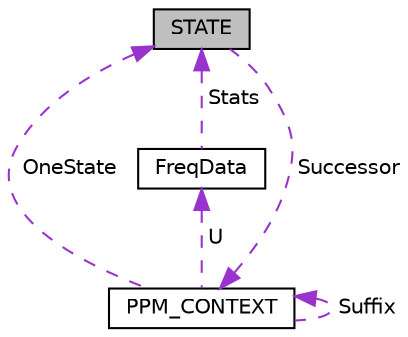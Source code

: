 digraph "STATE"
{
 // LATEX_PDF_SIZE
  edge [fontname="Helvetica",fontsize="10",labelfontname="Helvetica",labelfontsize="10"];
  node [fontname="Helvetica",fontsize="10",shape=record];
  Node1 [label="STATE",height=0.2,width=0.4,color="black", fillcolor="grey75", style="filled", fontcolor="black",tooltip=" "];
  Node2 -> Node1 [dir="back",color="darkorchid3",fontsize="10",style="dashed",label=" Successor" ,fontname="Helvetica"];
  Node2 [label="PPM_CONTEXT",height=0.2,width=0.4,color="black", fillcolor="white", style="filled",URL="$structPPM__CONTEXT.html",tooltip=" "];
  Node2 -> Node2 [dir="back",color="darkorchid3",fontsize="10",style="dashed",label=" Suffix" ,fontname="Helvetica"];
  Node3 -> Node2 [dir="back",color="darkorchid3",fontsize="10",style="dashed",label=" U" ,fontname="Helvetica"];
  Node3 [label="FreqData",height=0.2,width=0.4,color="black", fillcolor="white", style="filled",URL="$structFreqData.html",tooltip=" "];
  Node1 -> Node3 [dir="back",color="darkorchid3",fontsize="10",style="dashed",label=" Stats" ,fontname="Helvetica"];
  Node1 -> Node2 [dir="back",color="darkorchid3",fontsize="10",style="dashed",label=" OneState" ,fontname="Helvetica"];
}
